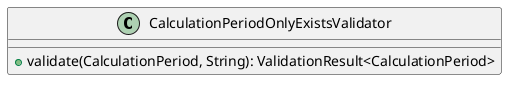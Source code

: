 @startuml

    class CalculationPeriodOnlyExistsValidator [[CalculationPeriodOnlyExistsValidator.html]] {
        +validate(CalculationPeriod, String): ValidationResult<CalculationPeriod>
    }

@enduml
